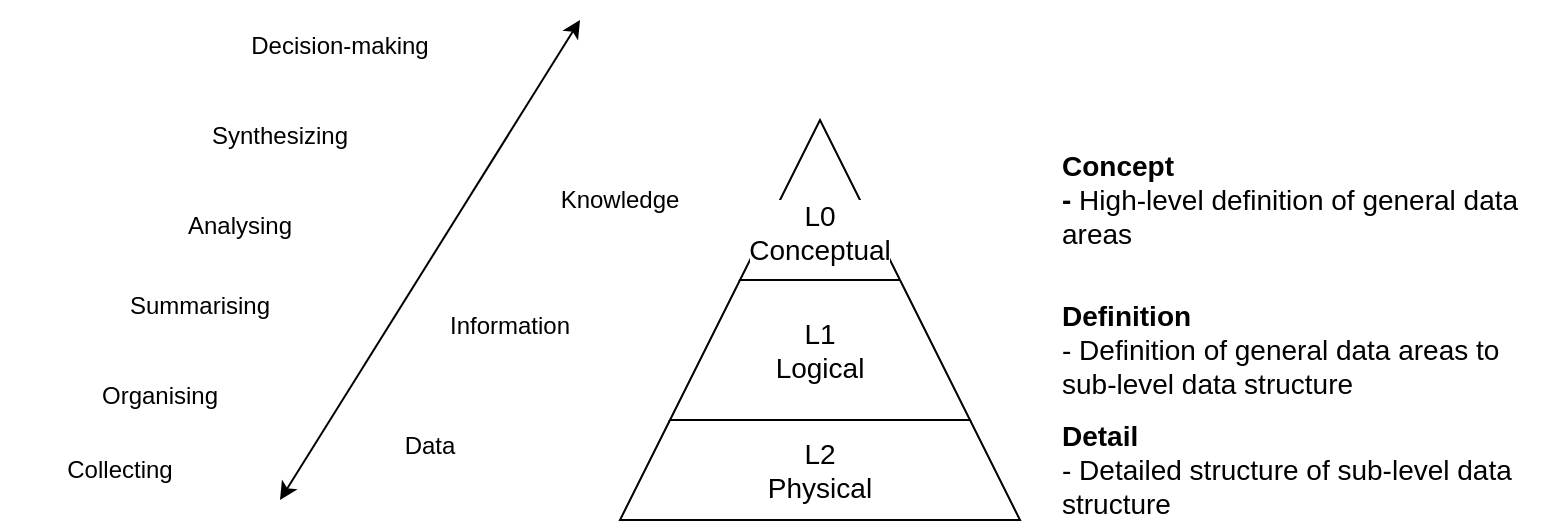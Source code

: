 <mxfile version="13.5.1" type="device" pages="2"><diagram id="O08hZm6LA_D-F_sKu-6L" name="Model"><mxGraphModel dx="1936" dy="966" grid="1" gridSize="10" guides="1" tooltips="1" connect="1" arrows="1" fold="1" page="1" pageScale="1" pageWidth="850" pageHeight="1100" math="0" shadow="0"><root><mxCell id="0"/><mxCell id="1" parent="0"/><mxCell id="8JAuBpOhYjvijGY1OPRY-1" value="&lt;font style=&quot;font-size: 14px; font-family: Arial; color: rgb(0, 0, 0); direction: ltr; letter-spacing: 0px; line-height: 120%; opacity: 1;&quot;&gt;L2&lt;br style=&quot;font-size: 14px;&quot;&gt;Physical&lt;br style=&quot;font-size: 14px;&quot;&gt;&lt;/font&gt;" style="verticalAlign=middle;align=center;vsdxID=7;fillColor=#ffffff;gradientColor=none;shape=stencil(UzV2Ls5ILEhVNTIoLinKz04tz0wpyVA1dlE1MsrMy0gtyiwBslSNXVWNndPyi1LTi/JL81Ig/IJEkEoQKze/DGRCBUSfoZGeKUiTkUElRMAAzHODqM3JzENSa4Ci0NAAj1KYJFGKLcyJdwN+9wIZCI+mZebkQMIJWR49YIBCkEA1dgUA);strokeColor=#000000;spacingTop=-1;spacingBottom=-1;spacingLeft=-1;spacingRight=-1;labelBackgroundColor=#ffffff;rounded=0;html=1;whiteSpace=wrap;fontSize=14;" parent="1" vertex="1"><mxGeometry x="150" y="450" width="200" height="50" as="geometry"/></mxCell><mxCell id="8JAuBpOhYjvijGY1OPRY-2" value="&lt;font style=&quot;font-size: 14px; font-family: Arial; color: rgb(0, 0, 0); direction: ltr; letter-spacing: 0px; line-height: 120%; opacity: 1;&quot;&gt;L1&lt;br style=&quot;font-size: 14px;&quot;&gt;Logical&lt;br style=&quot;font-size: 14px;&quot;&gt;&lt;/font&gt;" style="verticalAlign=middle;align=center;vsdxID=8;fillColor=#FFFFFF;gradientColor=none;shape=stencil(jZDRDoIwDEW/pq+ktgl8AOJ/kDBc49zImIp/72ZjRB+Ut3vb06a9wO1s+8kA4ZxiOJmbDMkC74FIvDVRUlbAHXA7hmiOMVz8oH7qC1nUOVzLhkXnmrqqmzJFeNcKPt1BYSd+BRNXzFth/AB3+AN9NTfBfy7O4v3rKM5pVOv+dza5pLly9wA=);strokeColor=#000000;spacingTop=-1;spacingBottom=-1;spacingLeft=-1;spacingRight=-1;labelBackgroundColor=#ffffff;rounded=0;html=1;whiteSpace=wrap;fontSize=14;" parent="1" vertex="1"><mxGeometry x="175" y="380" width="150" height="70" as="geometry"/></mxCell><mxCell id="8JAuBpOhYjvijGY1OPRY-3" value="&lt;font style=&quot;font-size: 14px; font-family: Arial; color: rgb(0, 0, 0); direction: ltr; letter-spacing: 0px; line-height: 120%; opacity: 1;&quot;&gt;L0&lt;br style=&quot;font-size: 14px;&quot;&gt;Conceptual&lt;br style=&quot;font-size: 14px;&quot;&gt;&lt;/font&gt;" style="verticalAlign=bottom;align=center;vsdxID=9;fillColor=#FFFFFF;gradientColor=none;shape=stencil(UzV2Ls5ILEhVNTIoLinKz04tz0wpyVA1dlE1MsrMy0gtyiwBslSNXVWNndPyi1LTi/JL81Ig/IJEkEoQKze/DGRCBUSfoYEBSI+RQSUq3w2iOCczD0mxKapaPCpJMJSAC4AMhNvTMnNyIF5Hlkf3K1AIEk7GrgA=);strokeColor=#000000;spacingTop=-1;spacingBottom=4;spacingLeft=-1;spacingRight=-1;labelBackgroundColor=#ffffff;rounded=0;html=1;whiteSpace=wrap;fontSize=14;" parent="1" vertex="1"><mxGeometry x="210" y="300" width="80" height="80" as="geometry"/></mxCell><mxCell id="8JAuBpOhYjvijGY1OPRY-4" value="&lt;p style=&quot;margin: 0px; text-indent: 0px; direction: ltr; font-size: 14px;&quot;&gt;&lt;font style=&quot;font-size: 14px; font-family: Arial; color: rgb(0, 0, 0); direction: ltr; letter-spacing: 0px; line-height: 120%; opacity: 1;&quot;&gt;&lt;b style=&quot;font-size: 14px;&quot;&gt;Concept &lt;br style=&quot;font-size: 14px;&quot;&gt;&lt;/b&gt;&lt;/font&gt;&lt;font style=&quot;font-size: 14px; font-family: Arial; color: rgb(0, 0, 0); direction: ltr; letter-spacing: 0px; line-height: 120%; opacity: 1;&quot;&gt;&lt;b style=&quot;font-size: 14px;&quot;&gt;-&lt;/b&gt;&lt;/font&gt;&lt;font style=&quot;font-size: 14px; font-family: Arial; color: rgb(0, 0, 0); direction: ltr; letter-spacing: 0px; line-height: 120%; opacity: 1;&quot;&gt; High-level definition of general data areas&lt;br style=&quot;font-size: 14px;&quot;&gt;&lt;/font&gt;&lt;/p&gt;" style="verticalAlign=middle;align=left;vsdxID=1;fillColor=none;gradientColor=none;shape=stencil(nZBLDoAgDERP0z3SIyjew0SURgSD+Lu9kMZoXLhwN9O+tukAlrNpJg1SzDH4QW/URgNYgZTkjA4UkwJUgGXng+6DX1zLfmoymdXo17xh5zmRJ6Q42BWCfc2oJfdAr+Yv+AP9Cb7OJ3H/2JG1HNGz/84klThPVCc=);strokeColor=none;spacingTop=-1;spacingBottom=-1;spacingLeft=-1;spacingRight=-1;labelBackgroundColor=none;rounded=0;html=1;whiteSpace=wrap;fontSize=14;" parent="1" vertex="1"><mxGeometry x="370" y="300" width="240" height="80" as="geometry"/></mxCell><mxCell id="8JAuBpOhYjvijGY1OPRY-5" value="&lt;p style=&quot;margin: 0px; text-indent: 0px; direction: ltr; font-size: 14px;&quot;&gt;&lt;font style=&quot;font-size: 14px; font-family: Arial; color: rgb(0, 0, 0); direction: ltr; letter-spacing: 0px; line-height: 120%; opacity: 1;&quot;&gt;&lt;b style=&quot;font-size: 14px;&quot;&gt;Definition&lt;br style=&quot;font-size: 14px;&quot;&gt;&lt;/b&gt;&lt;/font&gt;&lt;font style=&quot;font-size: 14px; font-family: Arial; color: rgb(0, 0, 0); direction: ltr; letter-spacing: 0px; line-height: 120%; opacity: 1;&quot;&gt;-&lt;/font&gt;&lt;font style=&quot;font-size: 14px; font-family: Arial; color: rgb(0, 0, 0); direction: ltr; letter-spacing: 0px; line-height: 120%; opacity: 1;&quot;&gt; Definition of general data areas to sub-level data structure&lt;br style=&quot;font-size: 14px;&quot;&gt;&lt;/font&gt;&lt;/p&gt;" style="verticalAlign=middle;align=left;vsdxID=2;fillColor=none;gradientColor=none;shape=stencil(nZBLDoAgDERP0z3SIyjew0SURgSD+Lu9kMZoXLhwN9O+tukAlrNpJg1SzDH4QW/URgNYgZTkjA4UkwJUgGXng+6DX1zLfmoymdXo17xh5zmRJ6Q42BWCfc2oJfdAr+Yv+AP9Cb7OJ3H/2JG1HNGz/84klThPVCc=);strokeColor=none;spacingTop=-1;spacingBottom=-1;spacingLeft=-1;spacingRight=-1;labelBackgroundColor=none;rounded=0;html=1;whiteSpace=wrap;fontSize=14;" parent="1" vertex="1"><mxGeometry x="370" y="380" width="240" height="70" as="geometry"/></mxCell><mxCell id="8JAuBpOhYjvijGY1OPRY-6" value="&lt;p style=&quot;margin: 0px; text-indent: 0px; direction: ltr; font-size: 14px;&quot;&gt;&lt;font style=&quot;font-size: 14px; font-family: Arial; color: rgb(0, 0, 0); direction: ltr; letter-spacing: 0px; line-height: 120%; opacity: 1;&quot;&gt;&lt;b style=&quot;font-size: 14px;&quot;&gt;Detail&lt;br style=&quot;font-size: 14px;&quot;&gt;&lt;/b&gt;&lt;/font&gt;&lt;font style=&quot;font-size: 14px; font-family: Arial; color: rgb(0, 0, 0); direction: ltr; letter-spacing: 0px; line-height: 120%; opacity: 1;&quot;&gt;- Detailed structure of sub-level data structure&lt;br style=&quot;font-size: 14px;&quot;&gt;&lt;/font&gt;&lt;/p&gt;" style="verticalAlign=middle;align=left;vsdxID=3;fillColor=none;gradientColor=none;shape=stencil(nZBLDoAgDERP0z3SIyjew0SURgSD+Lu9kMZoXLhwN9O+tukAlrNpJg1SzDH4QW/URgNYgZTkjA4UkwJUgGXng+6DX1zLfmoymdXo17xh5zmRJ6Q42BWCfc2oJfdAr+Yv+AP9Cb7OJ3H/2JG1HNGz/84klThPVCc=);strokeColor=none;spacingTop=-1;spacingBottom=-1;spacingLeft=-1;spacingRight=-1;labelBackgroundColor=none;rounded=0;html=1;whiteSpace=wrap;fontSize=14;" parent="1" vertex="1"><mxGeometry x="370" y="450" width="240" height="50" as="geometry"/></mxCell><mxCell id="ksrcTpuMlKhgg3QoPFAs-2" value="Data" style="text;html=1;strokeColor=none;fillColor=none;align=center;verticalAlign=middle;whiteSpace=wrap;rounded=0;" parent="1" vertex="1"><mxGeometry x="30" y="440" width="50" height="45" as="geometry"/></mxCell><mxCell id="ksrcTpuMlKhgg3QoPFAs-3" value="Information" style="text;html=1;strokeColor=none;fillColor=none;align=center;verticalAlign=middle;whiteSpace=wrap;rounded=0;" parent="1" vertex="1"><mxGeometry x="70" y="380" width="50" height="45" as="geometry"/></mxCell><mxCell id="ksrcTpuMlKhgg3QoPFAs-4" value="Knowledge" style="text;html=1;strokeColor=none;fillColor=none;align=center;verticalAlign=middle;whiteSpace=wrap;rounded=0;" parent="1" vertex="1"><mxGeometry x="125" y="317.5" width="50" height="45" as="geometry"/></mxCell><mxCell id="ksrcTpuMlKhgg3QoPFAs-5" value="Decision-making" style="text;html=1;strokeColor=none;fillColor=none;align=center;verticalAlign=middle;whiteSpace=wrap;rounded=0;" parent="1" vertex="1"><mxGeometry x="-50" y="240" width="120" height="45" as="geometry"/></mxCell><mxCell id="ksrcTpuMlKhgg3QoPFAs-6" value="Synthesizing" style="text;html=1;strokeColor=none;fillColor=none;align=center;verticalAlign=middle;whiteSpace=wrap;rounded=0;" parent="1" vertex="1"><mxGeometry x="-80" y="285" width="120" height="45" as="geometry"/></mxCell><mxCell id="ksrcTpuMlKhgg3QoPFAs-7" value="Analysing" style="text;html=1;strokeColor=none;fillColor=none;align=center;verticalAlign=middle;whiteSpace=wrap;rounded=0;" parent="1" vertex="1"><mxGeometry x="-100" y="330" width="120" height="45" as="geometry"/></mxCell><mxCell id="ksrcTpuMlKhgg3QoPFAs-8" value="Summarising" style="text;html=1;strokeColor=none;fillColor=none;align=center;verticalAlign=middle;whiteSpace=wrap;rounded=0;" parent="1" vertex="1"><mxGeometry x="-120" y="370" width="120" height="45" as="geometry"/></mxCell><mxCell id="ksrcTpuMlKhgg3QoPFAs-9" value="Organising" style="text;html=1;strokeColor=none;fillColor=none;align=center;verticalAlign=middle;whiteSpace=wrap;rounded=0;" parent="1" vertex="1"><mxGeometry x="-140" y="415" width="120" height="45" as="geometry"/></mxCell><mxCell id="ksrcTpuMlKhgg3QoPFAs-10" value="Collecting" style="text;html=1;strokeColor=none;fillColor=none;align=center;verticalAlign=middle;whiteSpace=wrap;rounded=0;" parent="1" vertex="1"><mxGeometry x="-160" y="452.5" width="120" height="45" as="geometry"/></mxCell><mxCell id="ksrcTpuMlKhgg3QoPFAs-11" value="" style="endArrow=classic;startArrow=classic;html=1;" parent="1" edge="1"><mxGeometry width="50" height="50" relative="1" as="geometry"><mxPoint x="-20" y="490" as="sourcePoint"/><mxPoint x="130" y="250" as="targetPoint"/></mxGeometry></mxCell></root></mxGraphModel></diagram><diagram id="BReNFBGOVGBDXimFNsif" name="Architecture"><mxGraphModel dx="1086" dy="966" grid="1" gridSize="10" guides="1" tooltips="1" connect="1" arrows="1" fold="1" page="1" pageScale="1" pageWidth="850" pageHeight="1100" math="0" shadow="0"><root><mxCell id="qyd4yAIaiESnj8-2l_Qa-0"/><mxCell id="qyd4yAIaiESnj8-2l_Qa-1" parent="qyd4yAIaiESnj8-2l_Qa-0"/><mxCell id="qyd4yAIaiESnj8-2l_Qa-2" value="&lt;b style=&quot;font-weight: normal ; font-size: 14px&quot; id=&quot;docs-internal-guid-a7b98ace-7fff-68f6-052d-10581b2ae7f4&quot;&gt;&lt;ol style=&quot;margin-top: 0px ; margin-bottom: 0px ; font-size: 14px&quot;&gt;&lt;li dir=&quot;ltr&quot; style=&quot;list-style-type: decimal ; font-size: 14px ; font-family: &amp;#34;arial&amp;#34; ; color: rgb(89 , 89 , 89) ; background-color: transparent ; font-weight: 400 ; font-style: normal ; font-variant: normal ; text-decoration: none ; vertical-align: baseline&quot;&gt;&lt;p dir=&quot;ltr&quot; style=&quot;line-height: 1.38 ; margin-top: 0pt ; margin-bottom: 0pt ; font-size: 14px&quot;&gt;&lt;span style=&quot;font-size: 14px ; font-family: &amp;#34;arial&amp;#34; ; color: rgb(89 , 89 , 89) ; background-color: transparent ; font-weight: 400 ; font-style: normal ; font-variant: normal ; text-decoration: none ; vertical-align: baseline&quot;&gt;Operational / Systems Level - one domain&lt;br&gt;&lt;/span&gt;&lt;/p&gt;&lt;/li&gt;&lt;li dir=&quot;ltr&quot; style=&quot;list-style-type: decimal ; font-size: 14px ; font-family: &amp;#34;arial&amp;#34; ; color: rgb(89 , 89 , 89) ; background-color: transparent ; font-weight: 400 ; font-style: normal ; font-variant: normal ; text-decoration: none ; vertical-align: baseline&quot;&gt;&lt;p dir=&quot;ltr&quot; style=&quot;line-height: 1.38 ; margin-top: 0pt ; margin-bottom: 0pt ; font-size: 14px&quot;&gt;Development / Implementation Level - one domain&lt;br&gt;&lt;/p&gt;&lt;/li&gt;&lt;li dir=&quot;ltr&quot; style=&quot;list-style-type: decimal ; font-size: 14px ; font-family: &amp;#34;arial&amp;#34; ; color: rgb(89 , 89 , 89) ; background-color: transparent ; font-weight: 400 ; font-style: normal ; font-variant: normal ; text-decoration: none ; vertical-align: baseline&quot;&gt;&lt;p dir=&quot;ltr&quot; style=&quot;line-height: 1.38 ; margin-top: 0pt ; margin-bottom: 0pt ; font-size: 14px&quot;&gt;Solution / Design Level - limited domains&lt;br&gt;&lt;/p&gt;&lt;/li&gt;&lt;li dir=&quot;ltr&quot; style=&quot;list-style-type: decimal ; font-size: 14px ; font-family: &amp;#34;arial&amp;#34; ; color: rgb(89 , 89 , 89) ; background-color: transparent ; font-weight: 400 ; font-style: normal ; font-variant: normal ; text-decoration: none ; vertical-align: baseline&quot;&gt;&lt;p dir=&quot;ltr&quot; style=&quot;line-height: 1.38 ; margin-top: 0pt ; margin-bottom: 16pt ; font-size: 14px&quot;&gt;Architectural Level - all domains&lt;/p&gt;&lt;/li&gt;&lt;/ol&gt;&lt;/b&gt;" style="text;whiteSpace=wrap;html=1;fontSize=14;" parent="qyd4yAIaiESnj8-2l_Qa-1" vertex="1"><mxGeometry x="425" y="480" width="385" height="230" as="geometry"/></mxCell><mxCell id="qyd4yAIaiESnj8-2l_Qa-3" value="System" style="shape=trapezoid;perimeter=trapezoidPerimeter;whiteSpace=wrap;html=1;fontSize=14;size=0.092;" parent="qyd4yAIaiESnj8-2l_Qa-1" vertex="1"><mxGeometry x="145" y="660" width="270" height="60" as="geometry"/></mxCell><mxCell id="qyd4yAIaiESnj8-2l_Qa-4" value="Implementation" style="shape=trapezoid;perimeter=trapezoidPerimeter;whiteSpace=wrap;html=1;fontSize=14;size=0.111;" parent="qyd4yAIaiESnj8-2l_Qa-1" vertex="1"><mxGeometry x="170" y="600" width="220" height="60" as="geometry"/></mxCell><mxCell id="qyd4yAIaiESnj8-2l_Qa-5" value="Experience" style="shape=trapezoid;perimeter=trapezoidPerimeter;whiteSpace=wrap;html=1;fontSize=14;size=0.14;" parent="qyd4yAIaiESnj8-2l_Qa-1" vertex="1"><mxGeometry x="195" y="540" width="170" height="60" as="geometry"/></mxCell><mxCell id="qyd4yAIaiESnj8-2l_Qa-6" value="Architectural" style="shape=trapezoid;perimeter=trapezoidPerimeter;whiteSpace=wrap;html=1;fontSize=14;" parent="qyd4yAIaiESnj8-2l_Qa-1" vertex="1"><mxGeometry x="220" y="480" width="121" height="60" as="geometry"/></mxCell></root></mxGraphModel></diagram></mxfile>